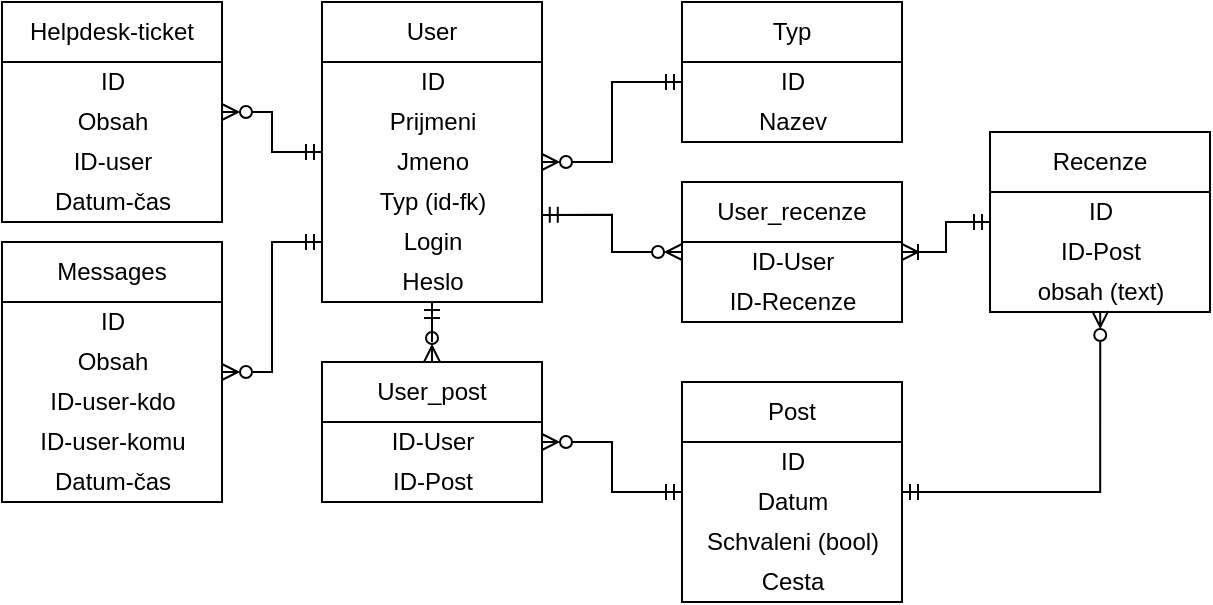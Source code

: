 <mxfile version="28.2.5">
  <diagram name="Stránka-1" id="MP0_xL6Lb3y8pNpf3Biu">
    <mxGraphModel dx="826" dy="444" grid="1" gridSize="10" guides="1" tooltips="1" connect="1" arrows="1" fold="1" page="1" pageScale="1" pageWidth="827" pageHeight="1169" math="0" shadow="0">
      <root>
        <mxCell id="0" />
        <mxCell id="1" parent="0" />
        <mxCell id="2OFyOSnEvnQh_MT2KVhA-5" style="edgeStyle=orthogonalEdgeStyle;rounded=0;orthogonalLoop=1;jettySize=auto;html=1;entryX=0.501;entryY=0.975;entryDx=0;entryDy=0;entryPerimeter=0;endArrow=ERzeroToMany;endFill=0;startArrow=ERmandOne;startFill=0;" parent="1" source="2gAVKOOza0k8TDEDyOMP-14" target="2OFyOSnEvnQh_MT2KVhA-3" edge="1">
          <mxGeometry relative="1" as="geometry" />
        </mxCell>
        <mxCell id="2gAVKOOza0k8TDEDyOMP-14" value="Post" style="swimlane;fontStyle=0;childLayout=stackLayout;horizontal=1;startSize=30;horizontalStack=0;resizeParent=1;resizeParentMax=0;resizeLast=0;collapsible=1;marginBottom=0;whiteSpace=wrap;html=1;" parent="1" vertex="1">
          <mxGeometry x="440" y="370" width="110" height="110" as="geometry" />
        </mxCell>
        <mxCell id="2gAVKOOza0k8TDEDyOMP-20" value="ID" style="text;html=1;align=center;verticalAlign=middle;resizable=0;points=[];autosize=1;strokeColor=none;fillColor=none;spacing=0;" parent="2gAVKOOza0k8TDEDyOMP-14" vertex="1">
          <mxGeometry y="30" width="110" height="20" as="geometry" />
        </mxCell>
        <mxCell id="2gAVKOOza0k8TDEDyOMP-26" value="Datum" style="text;html=1;align=center;verticalAlign=middle;resizable=0;points=[];autosize=1;strokeColor=none;fillColor=none;spacing=0;spacingTop=0;" parent="2gAVKOOza0k8TDEDyOMP-14" vertex="1">
          <mxGeometry y="50" width="110" height="20" as="geometry" />
        </mxCell>
        <mxCell id="2gAVKOOza0k8TDEDyOMP-27" value="Schvaleni (bool)" style="text;html=1;align=center;verticalAlign=middle;resizable=0;points=[];autosize=1;strokeColor=none;fillColor=none;spacing=0;spacingTop=0;" parent="2gAVKOOza0k8TDEDyOMP-14" vertex="1">
          <mxGeometry y="70" width="110" height="20" as="geometry" />
        </mxCell>
        <mxCell id="c5kNT9t1TS_2BdnDNiir-1" value="Cesta" style="text;html=1;align=center;verticalAlign=middle;resizable=0;points=[];autosize=1;strokeColor=none;fillColor=none;spacing=0;spacingTop=0;" parent="2gAVKOOza0k8TDEDyOMP-14" vertex="1">
          <mxGeometry y="90" width="110" height="20" as="geometry" />
        </mxCell>
        <mxCell id="2gAVKOOza0k8TDEDyOMP-29" value="User" style="swimlane;fontStyle=0;childLayout=stackLayout;horizontal=1;startSize=30;horizontalStack=0;resizeParent=1;resizeParentMax=0;resizeLast=0;collapsible=1;marginBottom=0;whiteSpace=wrap;html=1;" parent="1" vertex="1">
          <mxGeometry x="260" y="180" width="110" height="150" as="geometry" />
        </mxCell>
        <mxCell id="2gAVKOOza0k8TDEDyOMP-43" value="ID" style="text;html=1;align=center;verticalAlign=middle;resizable=0;points=[];autosize=1;strokeColor=none;fillColor=none;spacing=0;" parent="2gAVKOOza0k8TDEDyOMP-29" vertex="1">
          <mxGeometry y="30" width="110" height="20" as="geometry" />
        </mxCell>
        <mxCell id="2gAVKOOza0k8TDEDyOMP-36" value="Prijmeni&lt;span style=&quot;color: rgba(0, 0, 0, 0); font-family: monospace; font-size: 0px; text-align: start;&quot;&gt;%3CmxGraphModel%3E%3Croot%3E%3CmxCell%20id%3D%220%22%2F%3E%3CmxCell%20id%3D%221%22%20parent%3D%220%22%2F%3E%3CmxCell%20id%3D%222%22%20value%3D%22Jmeno%26lt%3Bspan%20style%3D%26quot%3Bcolor%3A%20rgba(0%2C%200%2C%200%2C%200)%3B%20font-family%3A%20monospace%3B%20font-size%3A%200px%3B%20text-align%3A%20start%3B%26quot%3B%26gt%3B%253CmxGraphModel%253E%253Croot%253E%253CmxCell%2520id%253D%25220%2522%252F%253E%253CmxCell%2520id%253D%25221%2522%2520parent%253D%25220%2522%252F%253E%253CmxCell%2520id%253D%25222%2522%2520value%253D%2522Redaktor%2522%2520style%253D%2522swimlane%253BfontStyle%253D0%253BchildLayout%253DstackLayout%253Bhorizontal%253D1%253BstartSize%253D30%253BhorizontalStack%253D0%253BresizeParent%253D1%253BresizeParentMax%253D0%253BresizeLast%253D0%253Bcollapsible%253D1%253BmarginBottom%253D0%253BwhiteSpace%253Dwrap%253Bhtml%253D1%253B%2522%2520vertex%253D%25221%2522%2520parent%253D%25221%2522%253E%253CmxGeometry%2520x%253D%2522470%2522%2520y%253D%2522150%2522%2520width%253D%2522110%2522%2520height%253D%252260%2522%2520as%253D%2522geometry%2522%252F%253E%253C%252FmxCell%253E%253C%252Froot%253E%253C%252FmxGraphModel%253E%26lt%3B%2Fspan%26gt%3B%22%20style%3D%22text%3Bhtml%3D1%3Balign%3Dcenter%3BverticalAlign%3Dmiddle%3Bresizable%3D0%3Bpoints%3D%5B%5D%3Bautosize%3D1%3BstrokeColor%3Dnone%3BfillColor%3Dnone%3Bspacing%3D0%3B%22%20vertex%3D%221%22%20parent%3D%221%22%3E%3CmxGeometry%20x%3D%2280%22%20y%3D%22140%22%20width%3D%22110%22%20height%3D%2220%22%20as%3D%22geometry%22%2F%3E%3C%2FmxCell%3E%3C%2Froot%3E%3C%2FmxGraphModel%3E&lt;/span&gt;" style="text;html=1;align=center;verticalAlign=middle;resizable=0;points=[];autosize=1;strokeColor=none;fillColor=none;spacing=0;" parent="2gAVKOOza0k8TDEDyOMP-29" vertex="1">
          <mxGeometry y="50" width="110" height="20" as="geometry" />
        </mxCell>
        <mxCell id="2gAVKOOza0k8TDEDyOMP-35" value="Jmeno&lt;span style=&quot;color: rgba(0, 0, 0, 0); font-family: monospace; font-size: 0px; text-align: start;&quot;&gt;%3CmxGraphModel%3E%3Croot%3E%3CmxCell%20id%3D%220%22%2F%3E%3CmxCell%20id%3D%221%22%20parent%3D%220%22%2F%3E%3CmxCell%20id%3D%222%22%20value%3D%22Redaktor%22%20style%3D%22swimlane%3BfontStyle%3D0%3BchildLayout%3DstackLayout%3Bhorizontal%3D1%3BstartSize%3D30%3BhorizontalStack%3D0%3BresizeParent%3D1%3BresizeParentMax%3D0%3BresizeLast%3D0%3Bcollapsible%3D1%3BmarginBottom%3D0%3BwhiteSpace%3Dwrap%3Bhtml%3D1%3B%22%20vertex%3D%221%22%20parent%3D%221%22%3E%3CmxGeometry%20x%3D%22470%22%20y%3D%22150%22%20width%3D%22110%22%20height%3D%2260%22%20as%3D%22geometry%22%2F%3E%3C%2FmxCell%3E%3C%2Froot%3E%3C%2FmxGraphModel%3E&lt;/span&gt;" style="text;html=1;align=center;verticalAlign=middle;resizable=0;points=[];autosize=1;strokeColor=none;fillColor=none;spacing=0;spacingTop=0;" parent="2gAVKOOza0k8TDEDyOMP-29" vertex="1">
          <mxGeometry y="70" width="110" height="20" as="geometry" />
        </mxCell>
        <mxCell id="2gAVKOOza0k8TDEDyOMP-37" value="Typ (id-fk)" style="text;html=1;align=center;verticalAlign=middle;resizable=0;points=[];autosize=1;strokeColor=none;fillColor=none;spacing=0;spacingTop=0;" parent="2gAVKOOza0k8TDEDyOMP-29" vertex="1">
          <mxGeometry y="90" width="110" height="20" as="geometry" />
        </mxCell>
        <mxCell id="2gAVKOOza0k8TDEDyOMP-45" value="Login" style="text;html=1;align=center;verticalAlign=middle;resizable=0;points=[];autosize=1;strokeColor=none;fillColor=none;spacing=0;spacingTop=0;" parent="2gAVKOOza0k8TDEDyOMP-29" vertex="1">
          <mxGeometry y="110" width="110" height="20" as="geometry" />
        </mxCell>
        <mxCell id="2gAVKOOza0k8TDEDyOMP-44" value="Heslo" style="text;html=1;align=center;verticalAlign=middle;resizable=0;points=[];autosize=1;strokeColor=none;fillColor=none;spacing=0;" parent="2gAVKOOza0k8TDEDyOMP-29" vertex="1">
          <mxGeometry y="130" width="110" height="20" as="geometry" />
        </mxCell>
        <mxCell id="2gAVKOOza0k8TDEDyOMP-38" value="Typ" style="swimlane;fontStyle=0;childLayout=stackLayout;horizontal=1;startSize=30;horizontalStack=0;resizeParent=1;resizeParentMax=0;resizeLast=0;collapsible=1;marginBottom=0;whiteSpace=wrap;html=1;" parent="1" vertex="1">
          <mxGeometry x="440" y="180" width="110" height="70" as="geometry" />
        </mxCell>
        <mxCell id="2gAVKOOza0k8TDEDyOMP-39" value="ID" style="text;html=1;align=center;verticalAlign=middle;resizable=0;points=[];autosize=1;strokeColor=none;fillColor=none;spacing=0;" parent="2gAVKOOza0k8TDEDyOMP-38" vertex="1">
          <mxGeometry y="30" width="110" height="20" as="geometry" />
        </mxCell>
        <mxCell id="2gAVKOOza0k8TDEDyOMP-40" value="Nazev" style="text;html=1;align=center;verticalAlign=middle;resizable=0;points=[];autosize=1;strokeColor=none;fillColor=none;spacing=0;" parent="2gAVKOOza0k8TDEDyOMP-38" vertex="1">
          <mxGeometry y="50" width="110" height="20" as="geometry" />
        </mxCell>
        <mxCell id="2gAVKOOza0k8TDEDyOMP-48" style="edgeStyle=orthogonalEdgeStyle;rounded=0;orthogonalLoop=1;jettySize=auto;html=1;entryX=1;entryY=0.5;entryDx=0;entryDy=0;entryPerimeter=0;endArrow=ERzeroToMany;endFill=0;startArrow=ERmandOne;startFill=0;" parent="1" source="2gAVKOOza0k8TDEDyOMP-39" target="2gAVKOOza0k8TDEDyOMP-35" edge="1">
          <mxGeometry relative="1" as="geometry" />
        </mxCell>
        <mxCell id="2gAVKOOza0k8TDEDyOMP-49" value="User_post" style="swimlane;fontStyle=0;childLayout=stackLayout;horizontal=1;startSize=30;horizontalStack=0;resizeParent=1;resizeParentMax=0;resizeLast=0;collapsible=1;marginBottom=0;whiteSpace=wrap;html=1;" parent="1" vertex="1">
          <mxGeometry x="260" y="360" width="110" height="70" as="geometry" />
        </mxCell>
        <mxCell id="2gAVKOOza0k8TDEDyOMP-50" value="ID-User" style="text;html=1;align=center;verticalAlign=middle;resizable=0;points=[];autosize=1;strokeColor=none;fillColor=none;spacing=0;" parent="2gAVKOOza0k8TDEDyOMP-49" vertex="1">
          <mxGeometry y="30" width="110" height="20" as="geometry" />
        </mxCell>
        <mxCell id="2gAVKOOza0k8TDEDyOMP-54" value="ID-Post" style="text;html=1;align=center;verticalAlign=middle;resizable=0;points=[];autosize=1;strokeColor=none;fillColor=none;spacing=0;" parent="2gAVKOOza0k8TDEDyOMP-49" vertex="1">
          <mxGeometry y="50" width="110" height="20" as="geometry" />
        </mxCell>
        <mxCell id="2gAVKOOza0k8TDEDyOMP-55" style="edgeStyle=orthogonalEdgeStyle;rounded=0;orthogonalLoop=1;jettySize=auto;html=1;entryX=0.5;entryY=0;entryDx=0;entryDy=0;endArrow=ERzeroToMany;endFill=0;startArrow=ERmandOne;startFill=0;" parent="1" source="2gAVKOOza0k8TDEDyOMP-44" target="2gAVKOOza0k8TDEDyOMP-49" edge="1">
          <mxGeometry relative="1" as="geometry" />
        </mxCell>
        <mxCell id="2gAVKOOza0k8TDEDyOMP-59" style="edgeStyle=orthogonalEdgeStyle;rounded=0;orthogonalLoop=1;jettySize=auto;html=1;endArrow=ERmandOne;endFill=0;startArrow=ERzeroToMany;startFill=0;" parent="1" source="2gAVKOOza0k8TDEDyOMP-50" target="2gAVKOOza0k8TDEDyOMP-14" edge="1">
          <mxGeometry relative="1" as="geometry" />
        </mxCell>
        <mxCell id="5bAuCHA5L8kBxQthxlck-2" value="Recenze" style="swimlane;fontStyle=0;childLayout=stackLayout;horizontal=1;startSize=30;horizontalStack=0;resizeParent=1;resizeParentMax=0;resizeLast=0;collapsible=1;marginBottom=0;whiteSpace=wrap;html=1;" parent="1" vertex="1">
          <mxGeometry x="594" y="245" width="110" height="90" as="geometry" />
        </mxCell>
        <mxCell id="5bAuCHA5L8kBxQthxlck-3" value="ID" style="text;html=1;align=center;verticalAlign=middle;resizable=0;points=[];autosize=1;strokeColor=none;fillColor=none;spacing=0;" parent="5bAuCHA5L8kBxQthxlck-2" vertex="1">
          <mxGeometry y="30" width="110" height="20" as="geometry" />
        </mxCell>
        <mxCell id="2OFyOSnEvnQh_MT2KVhA-1" value="ID-Post" style="text;html=1;align=center;verticalAlign=middle;resizable=0;points=[];autosize=1;strokeColor=none;fillColor=none;spacing=0;" parent="5bAuCHA5L8kBxQthxlck-2" vertex="1">
          <mxGeometry y="50" width="110" height="20" as="geometry" />
        </mxCell>
        <mxCell id="2OFyOSnEvnQh_MT2KVhA-3" value="obsah (text)" style="text;html=1;align=center;verticalAlign=middle;resizable=0;points=[];autosize=1;strokeColor=none;fillColor=none;spacing=0;" parent="5bAuCHA5L8kBxQthxlck-2" vertex="1">
          <mxGeometry y="70" width="110" height="20" as="geometry" />
        </mxCell>
        <mxCell id="2OFyOSnEvnQh_MT2KVhA-9" style="edgeStyle=orthogonalEdgeStyle;rounded=0;orthogonalLoop=1;jettySize=auto;html=1;endArrow=ERmandOne;endFill=0;startArrow=ERoneToMany;startFill=0;" parent="1" source="2OFyOSnEvnQh_MT2KVhA-6" target="5bAuCHA5L8kBxQthxlck-2" edge="1">
          <mxGeometry relative="1" as="geometry" />
        </mxCell>
        <mxCell id="2OFyOSnEvnQh_MT2KVhA-10" style="edgeStyle=orthogonalEdgeStyle;rounded=0;orthogonalLoop=1;jettySize=auto;html=1;entryX=0.999;entryY=0.822;entryDx=0;entryDy=0;entryPerimeter=0;startArrow=ERzeroToMany;startFill=0;endArrow=ERmandOne;endFill=0;" parent="1" source="2OFyOSnEvnQh_MT2KVhA-6" target="2gAVKOOza0k8TDEDyOMP-37" edge="1">
          <mxGeometry relative="1" as="geometry" />
        </mxCell>
        <mxCell id="2OFyOSnEvnQh_MT2KVhA-6" value="User_recenze" style="swimlane;fontStyle=0;childLayout=stackLayout;horizontal=1;startSize=30;horizontalStack=0;resizeParent=1;resizeParentMax=0;resizeLast=0;collapsible=1;marginBottom=0;whiteSpace=wrap;html=1;" parent="1" vertex="1">
          <mxGeometry x="440" y="270" width="110" height="70" as="geometry" />
        </mxCell>
        <mxCell id="2OFyOSnEvnQh_MT2KVhA-7" value="ID-User" style="text;html=1;align=center;verticalAlign=middle;resizable=0;points=[];autosize=1;strokeColor=none;fillColor=none;spacing=0;" parent="2OFyOSnEvnQh_MT2KVhA-6" vertex="1">
          <mxGeometry y="30" width="110" height="20" as="geometry" />
        </mxCell>
        <mxCell id="2OFyOSnEvnQh_MT2KVhA-8" value="ID-Recenze" style="text;html=1;align=center;verticalAlign=middle;resizable=0;points=[];autosize=1;strokeColor=none;fillColor=none;spacing=0;" parent="2OFyOSnEvnQh_MT2KVhA-6" vertex="1">
          <mxGeometry y="50" width="110" height="20" as="geometry" />
        </mxCell>
        <mxCell id="2OFyOSnEvnQh_MT2KVhA-23" style="edgeStyle=orthogonalEdgeStyle;rounded=0;orthogonalLoop=1;jettySize=auto;html=1;endArrow=ERmandOne;endFill=0;startArrow=ERzeroToMany;startFill=0;" parent="1" source="2OFyOSnEvnQh_MT2KVhA-11" target="2gAVKOOza0k8TDEDyOMP-45" edge="1">
          <mxGeometry relative="1" as="geometry" />
        </mxCell>
        <mxCell id="2OFyOSnEvnQh_MT2KVhA-11" value="Messages" style="swimlane;fontStyle=0;childLayout=stackLayout;horizontal=1;startSize=30;horizontalStack=0;resizeParent=1;resizeParentMax=0;resizeLast=0;collapsible=1;marginBottom=0;whiteSpace=wrap;html=1;" parent="1" vertex="1">
          <mxGeometry x="100" y="300" width="110" height="130" as="geometry" />
        </mxCell>
        <mxCell id="2OFyOSnEvnQh_MT2KVhA-12" value="ID" style="text;html=1;align=center;verticalAlign=middle;resizable=0;points=[];autosize=1;strokeColor=none;fillColor=none;spacing=0;" parent="2OFyOSnEvnQh_MT2KVhA-11" vertex="1">
          <mxGeometry y="30" width="110" height="20" as="geometry" />
        </mxCell>
        <mxCell id="2OFyOSnEvnQh_MT2KVhA-13" value="Obsah" style="text;html=1;align=center;verticalAlign=middle;resizable=0;points=[];autosize=1;strokeColor=none;fillColor=none;spacing=0;" parent="2OFyOSnEvnQh_MT2KVhA-11" vertex="1">
          <mxGeometry y="50" width="110" height="20" as="geometry" />
        </mxCell>
        <mxCell id="2OFyOSnEvnQh_MT2KVhA-20" value="ID-user-kdo" style="text;html=1;align=center;verticalAlign=middle;resizable=0;points=[];autosize=1;strokeColor=none;fillColor=none;spacing=0;" parent="2OFyOSnEvnQh_MT2KVhA-11" vertex="1">
          <mxGeometry y="70" width="110" height="20" as="geometry" />
        </mxCell>
        <mxCell id="2OFyOSnEvnQh_MT2KVhA-24" value="ID-user-komu" style="text;html=1;align=center;verticalAlign=middle;resizable=0;points=[];autosize=1;strokeColor=none;fillColor=none;spacing=0;" parent="2OFyOSnEvnQh_MT2KVhA-11" vertex="1">
          <mxGeometry y="90" width="110" height="20" as="geometry" />
        </mxCell>
        <mxCell id="RvZRXjfVt9cJVG3HisdE-1" value="Datum-čas" style="text;html=1;align=center;verticalAlign=middle;resizable=0;points=[];autosize=1;strokeColor=none;fillColor=none;spacing=0;" vertex="1" parent="2OFyOSnEvnQh_MT2KVhA-11">
          <mxGeometry y="110" width="110" height="20" as="geometry" />
        </mxCell>
        <mxCell id="2OFyOSnEvnQh_MT2KVhA-22" style="edgeStyle=orthogonalEdgeStyle;rounded=0;orthogonalLoop=1;jettySize=auto;html=1;endArrow=ERmandOne;endFill=0;startArrow=ERzeroToMany;startFill=0;" parent="1" source="2OFyOSnEvnQh_MT2KVhA-14" target="2gAVKOOza0k8TDEDyOMP-29" edge="1">
          <mxGeometry relative="1" as="geometry" />
        </mxCell>
        <mxCell id="2OFyOSnEvnQh_MT2KVhA-14" value="Helpdesk-ticket" style="swimlane;fontStyle=0;childLayout=stackLayout;horizontal=1;startSize=30;horizontalStack=0;resizeParent=1;resizeParentMax=0;resizeLast=0;collapsible=1;marginBottom=0;whiteSpace=wrap;html=1;" parent="1" vertex="1">
          <mxGeometry x="100" y="180" width="110" height="110" as="geometry" />
        </mxCell>
        <mxCell id="2OFyOSnEvnQh_MT2KVhA-15" value="ID" style="text;html=1;align=center;verticalAlign=middle;resizable=0;points=[];autosize=1;strokeColor=none;fillColor=none;spacing=0;" parent="2OFyOSnEvnQh_MT2KVhA-14" vertex="1">
          <mxGeometry y="30" width="110" height="20" as="geometry" />
        </mxCell>
        <mxCell id="2OFyOSnEvnQh_MT2KVhA-16" value="Obsah" style="text;html=1;align=center;verticalAlign=middle;resizable=0;points=[];autosize=1;strokeColor=none;fillColor=none;spacing=0;" parent="2OFyOSnEvnQh_MT2KVhA-14" vertex="1">
          <mxGeometry y="50" width="110" height="20" as="geometry" />
        </mxCell>
        <mxCell id="2OFyOSnEvnQh_MT2KVhA-21" value="ID-user" style="text;html=1;align=center;verticalAlign=middle;resizable=0;points=[];autosize=1;strokeColor=none;fillColor=none;spacing=0;" parent="2OFyOSnEvnQh_MT2KVhA-14" vertex="1">
          <mxGeometry y="70" width="110" height="20" as="geometry" />
        </mxCell>
        <mxCell id="RvZRXjfVt9cJVG3HisdE-3" value="Datum-čas" style="text;html=1;align=center;verticalAlign=middle;resizable=0;points=[];autosize=1;strokeColor=none;fillColor=none;spacing=0;" vertex="1" parent="2OFyOSnEvnQh_MT2KVhA-14">
          <mxGeometry y="90" width="110" height="20" as="geometry" />
        </mxCell>
      </root>
    </mxGraphModel>
  </diagram>
</mxfile>
